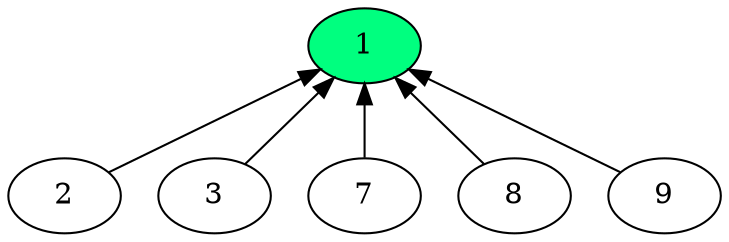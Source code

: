 digraph time_source_tree {
  rankdir="BT";
  "2" -> "1";
  "3" -> "1";
  "7" -> "1";
  "8" -> "1";
  "9" -> "1";
  "1" [fillcolor="yellow" style="filled"];
  "1" [rank="source" fillcolor="#00FF7F" style="filled"];
}
